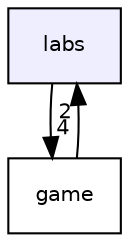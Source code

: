 digraph "labs" {
  compound=true
  node [ fontsize="10", fontname="Helvetica"];
  edge [ labelfontsize="10", labelfontname="Helvetica"];
  dir_bebd83aaf8d4023a6199a571c3b06b14 [shape=box, label="labs", style="filled", fillcolor="#eeeeff", pencolor="black", URL="dir_bebd83aaf8d4023a6199a571c3b06b14.html"];
  dir_37c6514aeece95293041e34c0f2e0784 [shape=box label="game" URL="dir_37c6514aeece95293041e34c0f2e0784.html"];
  dir_37c6514aeece95293041e34c0f2e0784->dir_bebd83aaf8d4023a6199a571c3b06b14 [headlabel="2", labeldistance=1.5 headhref="dir_000000_000001.html"];
  dir_bebd83aaf8d4023a6199a571c3b06b14->dir_37c6514aeece95293041e34c0f2e0784 [headlabel="4", labeldistance=1.5 headhref="dir_000001_000000.html"];
}
